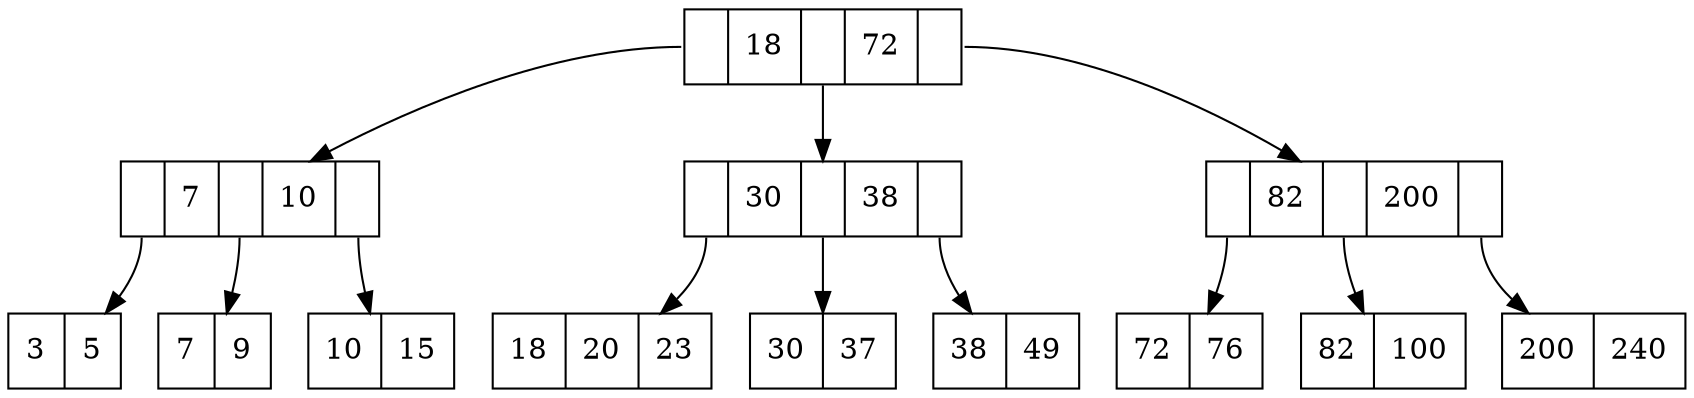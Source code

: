digraph btree {
n8:pn3 -> n3
n3:pn1 -> n1
n1 [shape=record, label="3|5"];
n3:pn6 -> n6
n6 [shape=record, label="7|9"];
n3:pn4 -> n4
n4 [shape=record, label="10|15"];
n3 [shape=record, label="<pn1>|7|<pn6>|10|<pn4>"];
n8:pn7 -> n7
n7:pn2 -> n2
n2 [shape=record, label="18|20|23"];
n7:pn5 -> n5
n5 [shape=record, label="30|37"];
n7:pn9 -> n9
n9 [shape=record, label="38|49"];
n7 [shape=record, label="<pn2>|30|<pn5>|38|<pn9>"];
n8:pn12 -> n12
n12:pn10 -> n10
n10 [shape=record, label="72|76"];
n12:pn11 -> n11
n11 [shape=record, label="82|100"];
n12:pn13 -> n13
n13 [shape=record, label="200|240"];
n12 [shape=record, label="<pn10>|82|<pn11>|200|<pn13>"];
n8 [shape=record, label="<pn3>|18|<pn7>|72|<pn12>"];

}
